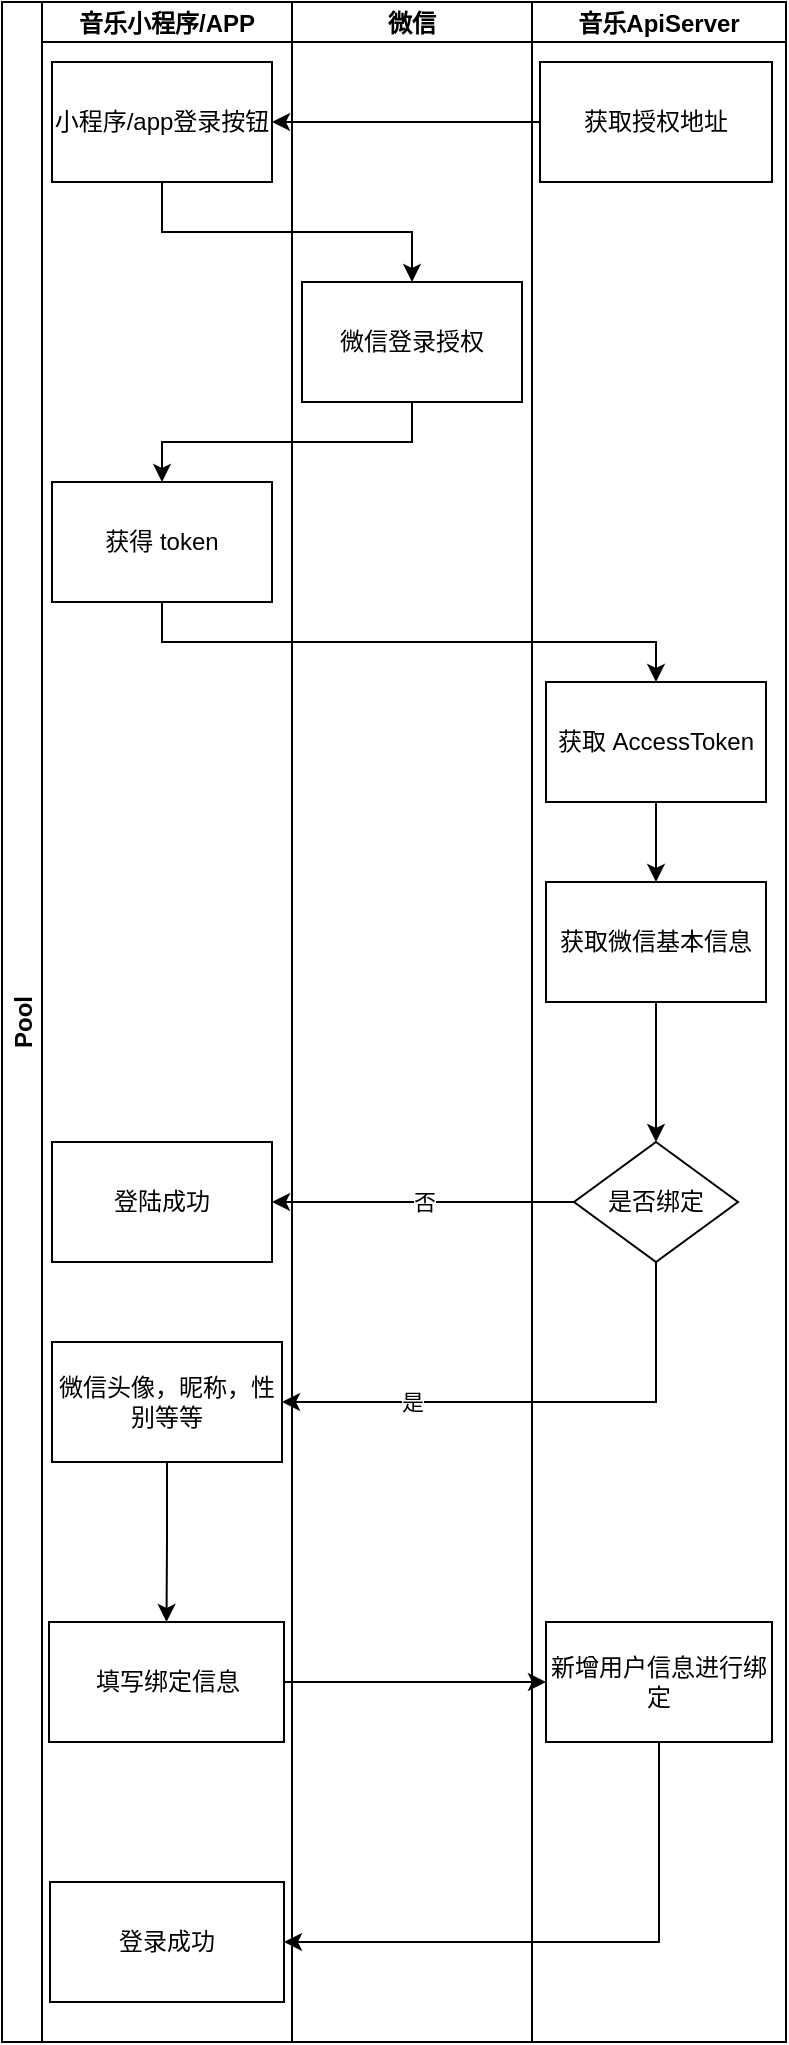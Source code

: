 <mxfile version="19.0.0" type="github"><diagram id="i0BHUM24AF-HIFZh_GDR" name="Page-1"><mxGraphModel dx="1426" dy="769" grid="1" gridSize="10" guides="1" tooltips="1" connect="1" arrows="1" fold="1" page="1" pageScale="1" pageWidth="827" pageHeight="1169" math="0" shadow="0"><root><mxCell id="0"/><mxCell id="1" parent="0"/><mxCell id="57Z3dLrjxi0UDRFETomq-9" value="Pool" style="swimlane;childLayout=stackLayout;resizeParent=1;resizeParentMax=0;startSize=20;horizontal=0;horizontalStack=1;" parent="1" vertex="1"><mxGeometry x="151" y="100" width="392" height="1020" as="geometry"/></mxCell><mxCell id="57Z3dLrjxi0UDRFETomq-10" value="音乐小程序/APP" style="swimlane;startSize=20;" parent="57Z3dLrjxi0UDRFETomq-9" vertex="1"><mxGeometry x="20" width="125" height="1020" as="geometry"/></mxCell><mxCell id="57Z3dLrjxi0UDRFETomq-15" value="小程序/app登录按钮" style="whiteSpace=wrap;html=1;rounded=0;" parent="57Z3dLrjxi0UDRFETomq-10" vertex="1"><mxGeometry x="5" y="30" width="110" height="60" as="geometry"/></mxCell><mxCell id="57Z3dLrjxi0UDRFETomq-21" value="获得 token" style="whiteSpace=wrap;html=1;rounded=0;" parent="57Z3dLrjxi0UDRFETomq-10" vertex="1"><mxGeometry x="5" y="240" width="110" height="60" as="geometry"/></mxCell><mxCell id="57Z3dLrjxi0UDRFETomq-27" value="登陆成功" style="whiteSpace=wrap;html=1;rounded=0;" parent="57Z3dLrjxi0UDRFETomq-10" vertex="1"><mxGeometry x="5" y="570" width="110" height="60" as="geometry"/></mxCell><mxCell id="57Z3dLrjxi0UDRFETomq-38" value="" style="edgeStyle=orthogonalEdgeStyle;rounded=0;orthogonalLoop=1;jettySize=auto;html=1;" parent="57Z3dLrjxi0UDRFETomq-10" source="57Z3dLrjxi0UDRFETomq-32" target="57Z3dLrjxi0UDRFETomq-37" edge="1"><mxGeometry relative="1" as="geometry"/></mxCell><mxCell id="57Z3dLrjxi0UDRFETomq-32" value="微信头像，昵称，性别等等" style="whiteSpace=wrap;html=1;rounded=0;" parent="57Z3dLrjxi0UDRFETomq-10" vertex="1"><mxGeometry x="5" y="670" width="115" height="60" as="geometry"/></mxCell><mxCell id="57Z3dLrjxi0UDRFETomq-37" value="填写绑定信息" style="whiteSpace=wrap;html=1;rounded=0;" parent="57Z3dLrjxi0UDRFETomq-10" vertex="1"><mxGeometry x="3.5" y="810" width="117.5" height="60" as="geometry"/></mxCell><mxCell id="57Z3dLrjxi0UDRFETomq-43" value="登录成功" style="whiteSpace=wrap;html=1;rounded=0;" parent="57Z3dLrjxi0UDRFETomq-10" vertex="1"><mxGeometry x="4" y="940" width="117" height="60" as="geometry"/></mxCell><mxCell id="57Z3dLrjxi0UDRFETomq-11" value="微信" style="swimlane;startSize=20;" parent="57Z3dLrjxi0UDRFETomq-9" vertex="1"><mxGeometry x="145" width="120" height="1020" as="geometry"/></mxCell><mxCell id="57Z3dLrjxi0UDRFETomq-19" value="微信登录授权" style="whiteSpace=wrap;html=1;rounded=0;" parent="57Z3dLrjxi0UDRFETomq-11" vertex="1"><mxGeometry x="5" y="140" width="110" height="60" as="geometry"/></mxCell><mxCell id="57Z3dLrjxi0UDRFETomq-16" value="" style="edgeStyle=orthogonalEdgeStyle;rounded=0;orthogonalLoop=1;jettySize=auto;html=1;" parent="57Z3dLrjxi0UDRFETomq-9" source="57Z3dLrjxi0UDRFETomq-14" target="57Z3dLrjxi0UDRFETomq-15" edge="1"><mxGeometry relative="1" as="geometry"/></mxCell><mxCell id="57Z3dLrjxi0UDRFETomq-20" style="edgeStyle=orthogonalEdgeStyle;rounded=0;orthogonalLoop=1;jettySize=auto;html=1;exitX=0.5;exitY=1;exitDx=0;exitDy=0;entryX=0.5;entryY=0;entryDx=0;entryDy=0;" parent="57Z3dLrjxi0UDRFETomq-9" source="57Z3dLrjxi0UDRFETomq-15" target="57Z3dLrjxi0UDRFETomq-19" edge="1"><mxGeometry relative="1" as="geometry"><mxPoint x="80" y="110" as="targetPoint"/></mxGeometry></mxCell><mxCell id="57Z3dLrjxi0UDRFETomq-22" style="edgeStyle=orthogonalEdgeStyle;rounded=0;orthogonalLoop=1;jettySize=auto;html=1;exitX=0.5;exitY=1;exitDx=0;exitDy=0;entryX=0.5;entryY=0;entryDx=0;entryDy=0;" parent="57Z3dLrjxi0UDRFETomq-9" source="57Z3dLrjxi0UDRFETomq-19" target="57Z3dLrjxi0UDRFETomq-21" edge="1"><mxGeometry relative="1" as="geometry"/></mxCell><mxCell id="57Z3dLrjxi0UDRFETomq-12" value="音乐ApiServer" style="swimlane;startSize=20;" parent="57Z3dLrjxi0UDRFETomq-9" vertex="1"><mxGeometry x="265" width="127" height="1020" as="geometry"/></mxCell><mxCell id="57Z3dLrjxi0UDRFETomq-14" value="获取授权地址" style="rounded=0;whiteSpace=wrap;html=1;" parent="57Z3dLrjxi0UDRFETomq-12" vertex="1"><mxGeometry x="4" y="30" width="116" height="60" as="geometry"/></mxCell><mxCell id="57Z3dLrjxi0UDRFETomq-26" style="edgeStyle=orthogonalEdgeStyle;rounded=0;orthogonalLoop=1;jettySize=auto;html=1;exitX=0.5;exitY=1;exitDx=0;exitDy=0;entryX=0.5;entryY=0;entryDx=0;entryDy=0;" parent="57Z3dLrjxi0UDRFETomq-12" source="57Z3dLrjxi0UDRFETomq-23" target="57Z3dLrjxi0UDRFETomq-25" edge="1"><mxGeometry relative="1" as="geometry"/></mxCell><mxCell id="57Z3dLrjxi0UDRFETomq-23" value="获取 AccessToken" style="whiteSpace=wrap;html=1;rounded=0;" parent="57Z3dLrjxi0UDRFETomq-12" vertex="1"><mxGeometry x="7" y="340" width="110" height="60" as="geometry"/></mxCell><mxCell id="57Z3dLrjxi0UDRFETomq-30" value="" style="edgeStyle=orthogonalEdgeStyle;rounded=0;orthogonalLoop=1;jettySize=auto;html=1;" parent="57Z3dLrjxi0UDRFETomq-12" source="57Z3dLrjxi0UDRFETomq-25" target="57Z3dLrjxi0UDRFETomq-29" edge="1"><mxGeometry relative="1" as="geometry"/></mxCell><mxCell id="57Z3dLrjxi0UDRFETomq-25" value="获取微信基本信息" style="whiteSpace=wrap;html=1;rounded=0;" parent="57Z3dLrjxi0UDRFETomq-12" vertex="1"><mxGeometry x="7" y="440" width="110" height="60" as="geometry"/></mxCell><mxCell id="57Z3dLrjxi0UDRFETomq-29" value="是否绑定" style="rhombus;whiteSpace=wrap;html=1;rounded=0;" parent="57Z3dLrjxi0UDRFETomq-12" vertex="1"><mxGeometry x="21" y="570" width="82" height="60" as="geometry"/></mxCell><mxCell id="57Z3dLrjxi0UDRFETomq-41" value="新增用户信息进行绑定" style="whiteSpace=wrap;html=1;rounded=0;" parent="57Z3dLrjxi0UDRFETomq-12" vertex="1"><mxGeometry x="7" y="810" width="113" height="60" as="geometry"/></mxCell><mxCell id="57Z3dLrjxi0UDRFETomq-24" style="edgeStyle=orthogonalEdgeStyle;rounded=0;orthogonalLoop=1;jettySize=auto;html=1;exitX=0.5;exitY=1;exitDx=0;exitDy=0;entryX=0.5;entryY=0;entryDx=0;entryDy=0;" parent="57Z3dLrjxi0UDRFETomq-9" source="57Z3dLrjxi0UDRFETomq-21" target="57Z3dLrjxi0UDRFETomq-23" edge="1"><mxGeometry relative="1" as="geometry"/></mxCell><mxCell id="57Z3dLrjxi0UDRFETomq-31" value="否" style="edgeStyle=orthogonalEdgeStyle;rounded=0;orthogonalLoop=1;jettySize=auto;html=1;exitX=0;exitY=0.5;exitDx=0;exitDy=0;entryX=1;entryY=0.5;entryDx=0;entryDy=0;" parent="57Z3dLrjxi0UDRFETomq-9" source="57Z3dLrjxi0UDRFETomq-29" target="57Z3dLrjxi0UDRFETomq-27" edge="1"><mxGeometry relative="1" as="geometry"><Array as="points"><mxPoint x="200" y="600"/><mxPoint x="200" y="600"/></Array></mxGeometry></mxCell><mxCell id="57Z3dLrjxi0UDRFETomq-35" style="edgeStyle=orthogonalEdgeStyle;rounded=0;orthogonalLoop=1;jettySize=auto;html=1;exitX=0.5;exitY=1;exitDx=0;exitDy=0;" parent="57Z3dLrjxi0UDRFETomq-9" source="57Z3dLrjxi0UDRFETomq-29" target="57Z3dLrjxi0UDRFETomq-32" edge="1"><mxGeometry relative="1" as="geometry"><Array as="points"><mxPoint x="327" y="700"/></Array></mxGeometry></mxCell><mxCell id="57Z3dLrjxi0UDRFETomq-36" value="是" style="edgeLabel;html=1;align=center;verticalAlign=middle;resizable=0;points=[];" parent="57Z3dLrjxi0UDRFETomq-35" vertex="1" connectable="0"><mxGeometry x="0.588" y="-4" relative="1" as="geometry"><mxPoint x="12" y="4" as="offset"/></mxGeometry></mxCell><mxCell id="57Z3dLrjxi0UDRFETomq-42" value="" style="edgeStyle=orthogonalEdgeStyle;rounded=0;orthogonalLoop=1;jettySize=auto;html=1;" parent="57Z3dLrjxi0UDRFETomq-9" source="57Z3dLrjxi0UDRFETomq-37" target="57Z3dLrjxi0UDRFETomq-41" edge="1"><mxGeometry relative="1" as="geometry"/></mxCell><mxCell id="57Z3dLrjxi0UDRFETomq-44" value="" style="edgeStyle=orthogonalEdgeStyle;rounded=0;orthogonalLoop=1;jettySize=auto;html=1;" parent="57Z3dLrjxi0UDRFETomq-9" source="57Z3dLrjxi0UDRFETomq-41" target="57Z3dLrjxi0UDRFETomq-43" edge="1"><mxGeometry relative="1" as="geometry"><Array as="points"><mxPoint x="329" y="970"/></Array></mxGeometry></mxCell></root></mxGraphModel></diagram></mxfile>